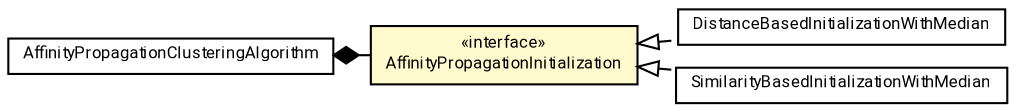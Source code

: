 #!/usr/local/bin/dot
#
# Class diagram 
# Generated by UMLGraph version R5_7_2-60-g0e99a6 (http://www.spinellis.gr/umlgraph/)
#

digraph G {
	graph [fontnames="svg"]
	edge [fontname="Roboto",fontsize=7,labelfontname="Roboto",labelfontsize=7,color="black"];
	node [fontname="Roboto",fontcolor="black",fontsize=8,shape=plaintext,margin=0,width=0,height=0];
	nodesep=0.15;
	ranksep=0.25;
	rankdir=LR;
	// de.lmu.ifi.dbs.elki.algorithm.clustering.affinitypropagation.DistanceBasedInitializationWithMedian<O>
	c1477080 [label=<<table title="de.lmu.ifi.dbs.elki.algorithm.clustering.affinitypropagation.DistanceBasedInitializationWithMedian" border="0" cellborder="1" cellspacing="0" cellpadding="2" href="DistanceBasedInitializationWithMedian.html" target="_parent">
		<tr><td><table border="0" cellspacing="0" cellpadding="1">
		<tr><td align="center" balign="center"> <font face="Roboto">DistanceBasedInitializationWithMedian</font> </td></tr>
		</table></td></tr>
		</table>>, URL="DistanceBasedInitializationWithMedian.html"];
	// de.lmu.ifi.dbs.elki.algorithm.clustering.affinitypropagation.AffinityPropagationInitialization<O>
	c1477082 [label=<<table title="de.lmu.ifi.dbs.elki.algorithm.clustering.affinitypropagation.AffinityPropagationInitialization" border="0" cellborder="1" cellspacing="0" cellpadding="2" bgcolor="lemonChiffon" href="AffinityPropagationInitialization.html" target="_parent">
		<tr><td><table border="0" cellspacing="0" cellpadding="1">
		<tr><td align="center" balign="center"> &#171;interface&#187; </td></tr>
		<tr><td align="center" balign="center"> <font face="Roboto">AffinityPropagationInitialization</font> </td></tr>
		</table></td></tr>
		</table>>, URL="AffinityPropagationInitialization.html"];
	// de.lmu.ifi.dbs.elki.algorithm.clustering.affinitypropagation.SimilarityBasedInitializationWithMedian<O>
	c1477083 [label=<<table title="de.lmu.ifi.dbs.elki.algorithm.clustering.affinitypropagation.SimilarityBasedInitializationWithMedian" border="0" cellborder="1" cellspacing="0" cellpadding="2" href="SimilarityBasedInitializationWithMedian.html" target="_parent">
		<tr><td><table border="0" cellspacing="0" cellpadding="1">
		<tr><td align="center" balign="center"> <font face="Roboto">SimilarityBasedInitializationWithMedian</font> </td></tr>
		</table></td></tr>
		</table>>, URL="SimilarityBasedInitializationWithMedian.html"];
	// de.lmu.ifi.dbs.elki.algorithm.clustering.affinitypropagation.AffinityPropagationClusteringAlgorithm<O>
	c1477085 [label=<<table title="de.lmu.ifi.dbs.elki.algorithm.clustering.affinitypropagation.AffinityPropagationClusteringAlgorithm" border="0" cellborder="1" cellspacing="0" cellpadding="2" href="AffinityPropagationClusteringAlgorithm.html" target="_parent">
		<tr><td><table border="0" cellspacing="0" cellpadding="1">
		<tr><td align="center" balign="center"> <font face="Roboto">AffinityPropagationClusteringAlgorithm</font> </td></tr>
		</table></td></tr>
		</table>>, URL="AffinityPropagationClusteringAlgorithm.html"];
	// de.lmu.ifi.dbs.elki.algorithm.clustering.affinitypropagation.DistanceBasedInitializationWithMedian<O> implements de.lmu.ifi.dbs.elki.algorithm.clustering.affinitypropagation.AffinityPropagationInitialization<O>
	c1477082 -> c1477080 [arrowtail=empty,style=dashed,dir=back,weight=9];
	// de.lmu.ifi.dbs.elki.algorithm.clustering.affinitypropagation.SimilarityBasedInitializationWithMedian<O> implements de.lmu.ifi.dbs.elki.algorithm.clustering.affinitypropagation.AffinityPropagationInitialization<O>
	c1477082 -> c1477083 [arrowtail=empty,style=dashed,dir=back,weight=9];
	// de.lmu.ifi.dbs.elki.algorithm.clustering.affinitypropagation.AffinityPropagationClusteringAlgorithm<O> composed de.lmu.ifi.dbs.elki.algorithm.clustering.affinitypropagation.AffinityPropagationInitialization<O>
	c1477085 -> c1477082 [arrowhead=none,arrowtail=diamond,dir=back,weight=6];
}

